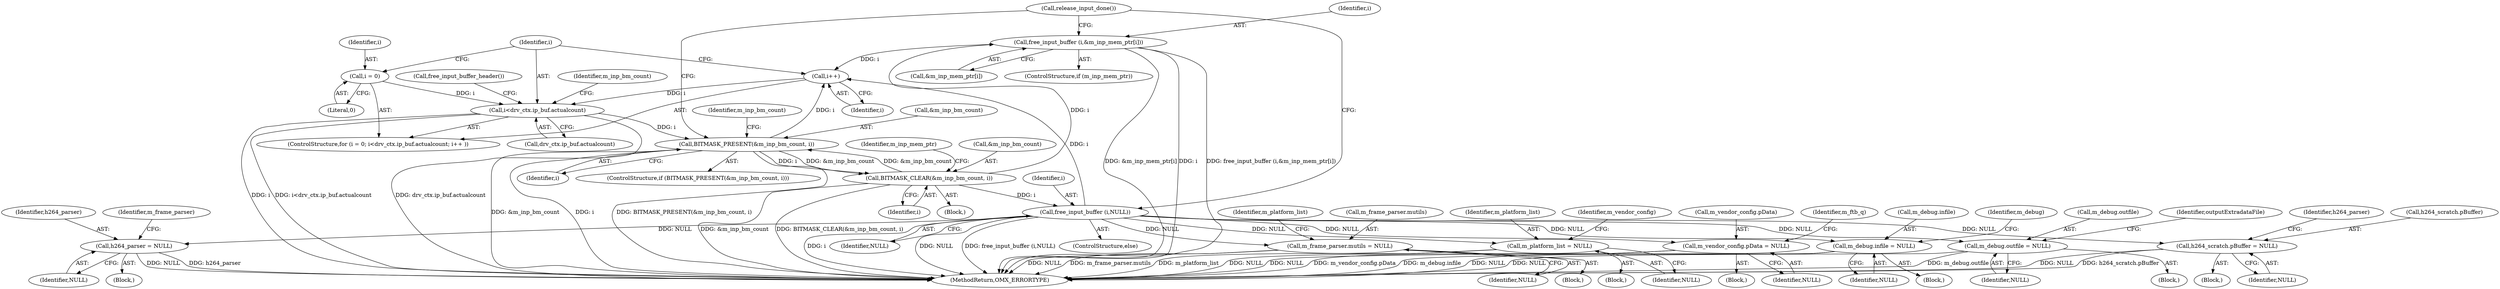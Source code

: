 digraph "0_Android_46e305be6e670a5a0041b0b4861122a0f1aabefa@API" {
"1000213" [label="(Call,free_input_buffer (i,&m_inp_mem_ptr[i]))"];
"1000207" [label="(Call,BITMASK_CLEAR(&m_inp_bm_count, i))"];
"1000202" [label="(Call,BITMASK_PRESENT(&m_inp_bm_count, i))"];
"1000191" [label="(Call,i<drv_ctx.ip_buf.actualcount)"];
"1000188" [label="(Call,i = 0)"];
"1000198" [label="(Call,i++)"];
"1000220" [label="(Call,free_input_buffer (i,NULL))"];
"1000213" [label="(Call,free_input_buffer (i,&m_inp_mem_ptr[i]))"];
"1000238" [label="(Call,h264_scratch.pBuffer = NULL)"];
"1000248" [label="(Call,h264_parser = NULL)"];
"1000261" [label="(Call,m_frame_parser.mutils = NULL)"];
"1000271" [label="(Call,m_platform_list = NULL)"];
"1000283" [label="(Call,m_vendor_config.pData = NULL)"];
"1000347" [label="(Call,m_debug.infile = NULL)"];
"1000361" [label="(Call,m_debug.outfile = NULL)"];
"1000278" [label="(Block,)"];
"1000348" [label="(Call,m_debug.infile)"];
"1000242" [label="(Identifier,NULL)"];
"1000188" [label="(Call,i = 0)"];
"1000198" [label="(Call,i++)"];
"1000250" [label="(Identifier,NULL)"];
"1000224" [label="(Call,release_input_done())"];
"1000287" [label="(Identifier,NULL)"];
"1000374" [label="(MethodReturn,OMX_ERRORTYPE)"];
"1000220" [label="(Call,free_input_buffer (i,NULL))"];
"1000221" [label="(Identifier,i)"];
"1000267" [label="(Identifier,m_platform_list)"];
"1000362" [label="(Call,m_debug.outfile)"];
"1000191" [label="(Call,i<drv_ctx.ip_buf.actualcount)"];
"1000273" [label="(Identifier,NULL)"];
"1000367" [label="(Identifier,outputExtradataFile)"];
"1000212" [label="(Identifier,m_inp_mem_ptr)"];
"1000215" [label="(Call,&m_inp_mem_ptr[i])"];
"1000222" [label="(Identifier,NULL)"];
"1000249" [label="(Identifier,h264_parser)"];
"1000206" [label="(Block,)"];
"1000205" [label="(Identifier,i)"];
"1000284" [label="(Call,m_vendor_config.pData)"];
"1000248" [label="(Call,h264_parser = NULL)"];
"1000213" [label="(Call,free_input_buffer (i,&m_inp_mem_ptr[i]))"];
"1000204" [label="(Identifier,m_inp_bm_count)"];
"1000210" [label="(Identifier,i)"];
"1000189" [label="(Identifier,i)"];
"1000190" [label="(Literal,0)"];
"1000219" [label="(ControlStructure,else)"];
"1000271" [label="(Call,m_platform_list = NULL)"];
"1000290" [label="(Identifier,m_ftb_q)"];
"1000214" [label="(Identifier,i)"];
"1000351" [label="(Identifier,NULL)"];
"1000203" [label="(Call,&m_inp_bm_count)"];
"1000354" [label="(Identifier,m_debug)"];
"1000342" [label="(Block,)"];
"1000211" [label="(ControlStructure,if (m_inp_mem_ptr))"];
"1000245" [label="(Block,)"];
"1000207" [label="(Call,BITMASK_CLEAR(&m_inp_bm_count, i))"];
"1000187" [label="(ControlStructure,for (i = 0; i<drv_ctx.ip_buf.actualcount; i++ ))"];
"1000265" [label="(Identifier,NULL)"];
"1000255" [label="(Block,)"];
"1000202" [label="(Call,BITMASK_PRESENT(&m_inp_bm_count, i))"];
"1000233" [label="(Block,)"];
"1000347" [label="(Call,m_debug.infile = NULL)"];
"1000244" [label="(Identifier,h264_parser)"];
"1000253" [label="(Identifier,m_frame_parser)"];
"1000238" [label="(Call,h264_scratch.pBuffer = NULL)"];
"1000201" [label="(ControlStructure,if (BITMASK_PRESENT(&m_inp_bm_count, i)))"];
"1000268" [label="(Block,)"];
"1000272" [label="(Identifier,m_platform_list)"];
"1000283" [label="(Call,m_vendor_config.pData = NULL)"];
"1000365" [label="(Identifier,NULL)"];
"1000192" [label="(Identifier,i)"];
"1000261" [label="(Call,m_frame_parser.mutils = NULL)"];
"1000276" [label="(Identifier,m_vendor_config)"];
"1000361" [label="(Call,m_debug.outfile = NULL)"];
"1000209" [label="(Identifier,m_inp_bm_count)"];
"1000356" [label="(Block,)"];
"1000208" [label="(Call,&m_inp_bm_count)"];
"1000199" [label="(Identifier,i)"];
"1000193" [label="(Call,drv_ctx.ip_buf.actualcount)"];
"1000262" [label="(Call,m_frame_parser.mutils)"];
"1000239" [label="(Call,h264_scratch.pBuffer)"];
"1000227" [label="(Call,free_input_buffer_header())"];
"1000213" -> "1000211"  [label="AST: "];
"1000213" -> "1000215"  [label="CFG: "];
"1000214" -> "1000213"  [label="AST: "];
"1000215" -> "1000213"  [label="AST: "];
"1000224" -> "1000213"  [label="CFG: "];
"1000213" -> "1000374"  [label="DDG: i"];
"1000213" -> "1000374"  [label="DDG: free_input_buffer (i,&m_inp_mem_ptr[i])"];
"1000213" -> "1000374"  [label="DDG: &m_inp_mem_ptr[i]"];
"1000213" -> "1000198"  [label="DDG: i"];
"1000207" -> "1000213"  [label="DDG: i"];
"1000207" -> "1000206"  [label="AST: "];
"1000207" -> "1000210"  [label="CFG: "];
"1000208" -> "1000207"  [label="AST: "];
"1000210" -> "1000207"  [label="AST: "];
"1000212" -> "1000207"  [label="CFG: "];
"1000207" -> "1000374"  [label="DDG: &m_inp_bm_count"];
"1000207" -> "1000374"  [label="DDG: BITMASK_CLEAR(&m_inp_bm_count, i)"];
"1000207" -> "1000202"  [label="DDG: &m_inp_bm_count"];
"1000202" -> "1000207"  [label="DDG: &m_inp_bm_count"];
"1000202" -> "1000207"  [label="DDG: i"];
"1000207" -> "1000220"  [label="DDG: i"];
"1000202" -> "1000201"  [label="AST: "];
"1000202" -> "1000205"  [label="CFG: "];
"1000203" -> "1000202"  [label="AST: "];
"1000205" -> "1000202"  [label="AST: "];
"1000209" -> "1000202"  [label="CFG: "];
"1000224" -> "1000202"  [label="CFG: "];
"1000202" -> "1000374"  [label="DDG: &m_inp_bm_count"];
"1000202" -> "1000374"  [label="DDG: i"];
"1000202" -> "1000374"  [label="DDG: BITMASK_PRESENT(&m_inp_bm_count, i)"];
"1000202" -> "1000198"  [label="DDG: i"];
"1000191" -> "1000202"  [label="DDG: i"];
"1000191" -> "1000187"  [label="AST: "];
"1000191" -> "1000193"  [label="CFG: "];
"1000192" -> "1000191"  [label="AST: "];
"1000193" -> "1000191"  [label="AST: "];
"1000204" -> "1000191"  [label="CFG: "];
"1000227" -> "1000191"  [label="CFG: "];
"1000191" -> "1000374"  [label="DDG: i<drv_ctx.ip_buf.actualcount"];
"1000191" -> "1000374"  [label="DDG: drv_ctx.ip_buf.actualcount"];
"1000191" -> "1000374"  [label="DDG: i"];
"1000188" -> "1000191"  [label="DDG: i"];
"1000198" -> "1000191"  [label="DDG: i"];
"1000188" -> "1000187"  [label="AST: "];
"1000188" -> "1000190"  [label="CFG: "];
"1000189" -> "1000188"  [label="AST: "];
"1000190" -> "1000188"  [label="AST: "];
"1000192" -> "1000188"  [label="CFG: "];
"1000198" -> "1000187"  [label="AST: "];
"1000198" -> "1000199"  [label="CFG: "];
"1000199" -> "1000198"  [label="AST: "];
"1000192" -> "1000198"  [label="CFG: "];
"1000220" -> "1000198"  [label="DDG: i"];
"1000220" -> "1000219"  [label="AST: "];
"1000220" -> "1000222"  [label="CFG: "];
"1000221" -> "1000220"  [label="AST: "];
"1000222" -> "1000220"  [label="AST: "];
"1000224" -> "1000220"  [label="CFG: "];
"1000220" -> "1000374"  [label="DDG: i"];
"1000220" -> "1000374"  [label="DDG: NULL"];
"1000220" -> "1000374"  [label="DDG: free_input_buffer (i,NULL)"];
"1000220" -> "1000238"  [label="DDG: NULL"];
"1000220" -> "1000248"  [label="DDG: NULL"];
"1000220" -> "1000261"  [label="DDG: NULL"];
"1000220" -> "1000271"  [label="DDG: NULL"];
"1000220" -> "1000283"  [label="DDG: NULL"];
"1000220" -> "1000347"  [label="DDG: NULL"];
"1000220" -> "1000361"  [label="DDG: NULL"];
"1000238" -> "1000233"  [label="AST: "];
"1000238" -> "1000242"  [label="CFG: "];
"1000239" -> "1000238"  [label="AST: "];
"1000242" -> "1000238"  [label="AST: "];
"1000244" -> "1000238"  [label="CFG: "];
"1000238" -> "1000374"  [label="DDG: h264_scratch.pBuffer"];
"1000238" -> "1000374"  [label="DDG: NULL"];
"1000248" -> "1000245"  [label="AST: "];
"1000248" -> "1000250"  [label="CFG: "];
"1000249" -> "1000248"  [label="AST: "];
"1000250" -> "1000248"  [label="AST: "];
"1000253" -> "1000248"  [label="CFG: "];
"1000248" -> "1000374"  [label="DDG: NULL"];
"1000248" -> "1000374"  [label="DDG: h264_parser"];
"1000261" -> "1000255"  [label="AST: "];
"1000261" -> "1000265"  [label="CFG: "];
"1000262" -> "1000261"  [label="AST: "];
"1000265" -> "1000261"  [label="AST: "];
"1000267" -> "1000261"  [label="CFG: "];
"1000261" -> "1000374"  [label="DDG: NULL"];
"1000261" -> "1000374"  [label="DDG: m_frame_parser.mutils"];
"1000271" -> "1000268"  [label="AST: "];
"1000271" -> "1000273"  [label="CFG: "];
"1000272" -> "1000271"  [label="AST: "];
"1000273" -> "1000271"  [label="AST: "];
"1000276" -> "1000271"  [label="CFG: "];
"1000271" -> "1000374"  [label="DDG: NULL"];
"1000271" -> "1000374"  [label="DDG: m_platform_list"];
"1000283" -> "1000278"  [label="AST: "];
"1000283" -> "1000287"  [label="CFG: "];
"1000284" -> "1000283"  [label="AST: "];
"1000287" -> "1000283"  [label="AST: "];
"1000290" -> "1000283"  [label="CFG: "];
"1000283" -> "1000374"  [label="DDG: m_vendor_config.pData"];
"1000283" -> "1000374"  [label="DDG: NULL"];
"1000347" -> "1000342"  [label="AST: "];
"1000347" -> "1000351"  [label="CFG: "];
"1000348" -> "1000347"  [label="AST: "];
"1000351" -> "1000347"  [label="AST: "];
"1000354" -> "1000347"  [label="CFG: "];
"1000347" -> "1000374"  [label="DDG: NULL"];
"1000347" -> "1000374"  [label="DDG: m_debug.infile"];
"1000361" -> "1000356"  [label="AST: "];
"1000361" -> "1000365"  [label="CFG: "];
"1000362" -> "1000361"  [label="AST: "];
"1000365" -> "1000361"  [label="AST: "];
"1000367" -> "1000361"  [label="CFG: "];
"1000361" -> "1000374"  [label="DDG: NULL"];
"1000361" -> "1000374"  [label="DDG: m_debug.outfile"];
}
